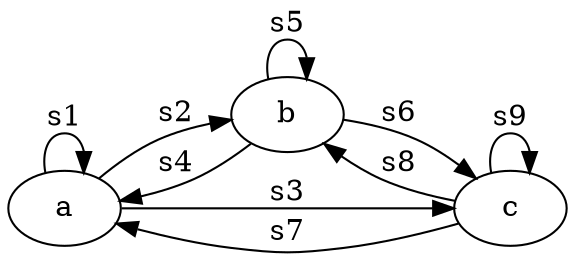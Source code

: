 digraph abc {
rankdir=LR;
a -> a [label=s1]
a -> b [label=s2]
a -> c [label=s3]
b -> a [label=s4]
b -> b [label=s5]
b -> c [label=s6]
c -> a [label=s7]
c -> b [label=s8]
c -> c [label=s9]
}

